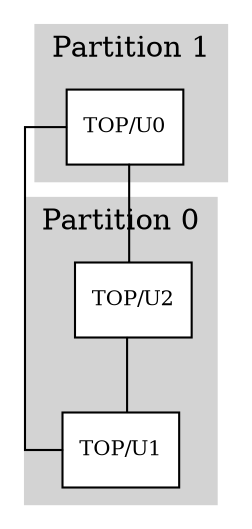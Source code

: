digraph "" {
	graph [bb="0,0,91,249",
		overlap=false,
		rankdir=TB,
		ratio=auto,
		splines=ortho
	];
	node [fillcolor=white,
		fontsize=10,
		label="\N",
		style=filled
	];
	edge [arrowhead=dot,
		arrowsize=0.0,
		arrowtail=dot,
		dir=both,
		fontsize=8
	];
	subgraph cluster_1 {
		graph [bb="10,164.5,83,241",
			color=lightgrey,
			label="Partition 1",
			lheight=0.23,
			lp="46.5,228.75",
			lwidth=0.79,
			style=filled
		];
		"TOP/U0"	[height=0.5,
			pos="45,190.5",
			shape=box,
			width=0.75];
	}
	subgraph cluster_0 {
		graph [bb="9,8,82,156.5",
			color=lightgrey,
			label="Partition 0",
			lheight=0.23,
			lp="45.5,144.25",
			lwidth=0.79,
			style=filled
		];
		"TOP/U1"	[height=0.5,
			pos="45,34",
			shape=box,
			width=0.75];
		"TOP/U2"	[height=0.5,
			pos="46,106",
			shape=box,
			width=0.75];
		"TOP/U2" -> "TOP/U1"	[pos="s,45.5,87.831 e,45.5,52.413 45.5,87.831 45.5,87.831 45.5,52.413 45.5,52.413"];
	}
	"TOP/U0" -> "TOP/U1"	[pos="s,17.527,191 e,17.527,34 17.527,191 17.527,191 0,191 0,191 0,191 0,34 0,34 0,34 17.527,34 17.527,34"];
	"TOP/U0" -> "TOP/U2"	[pos="s,45.5,172.16 e,45.5,124.3 45.5,172.16 45.5,172.16 45.5,124.3 45.5,124.3"];
}
